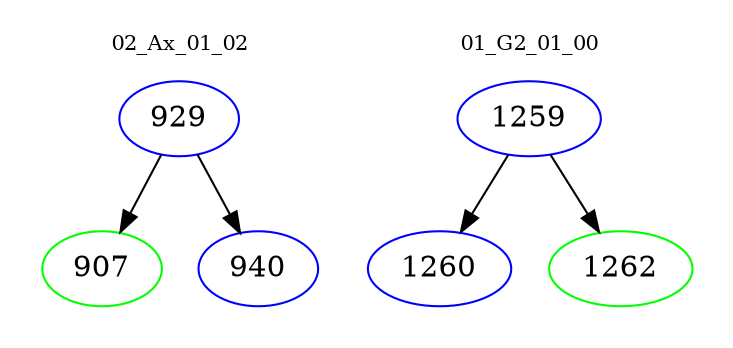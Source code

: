 digraph{
subgraph cluster_0 {
color = white
label = "02_Ax_01_02";
fontsize=10;
T0_929 [label="929", color="blue"]
T0_929 -> T0_907 [color="black"]
T0_907 [label="907", color="green"]
T0_929 -> T0_940 [color="black"]
T0_940 [label="940", color="blue"]
}
subgraph cluster_1 {
color = white
label = "01_G2_01_00";
fontsize=10;
T1_1259 [label="1259", color="blue"]
T1_1259 -> T1_1260 [color="black"]
T1_1260 [label="1260", color="blue"]
T1_1259 -> T1_1262 [color="black"]
T1_1262 [label="1262", color="green"]
}
}
